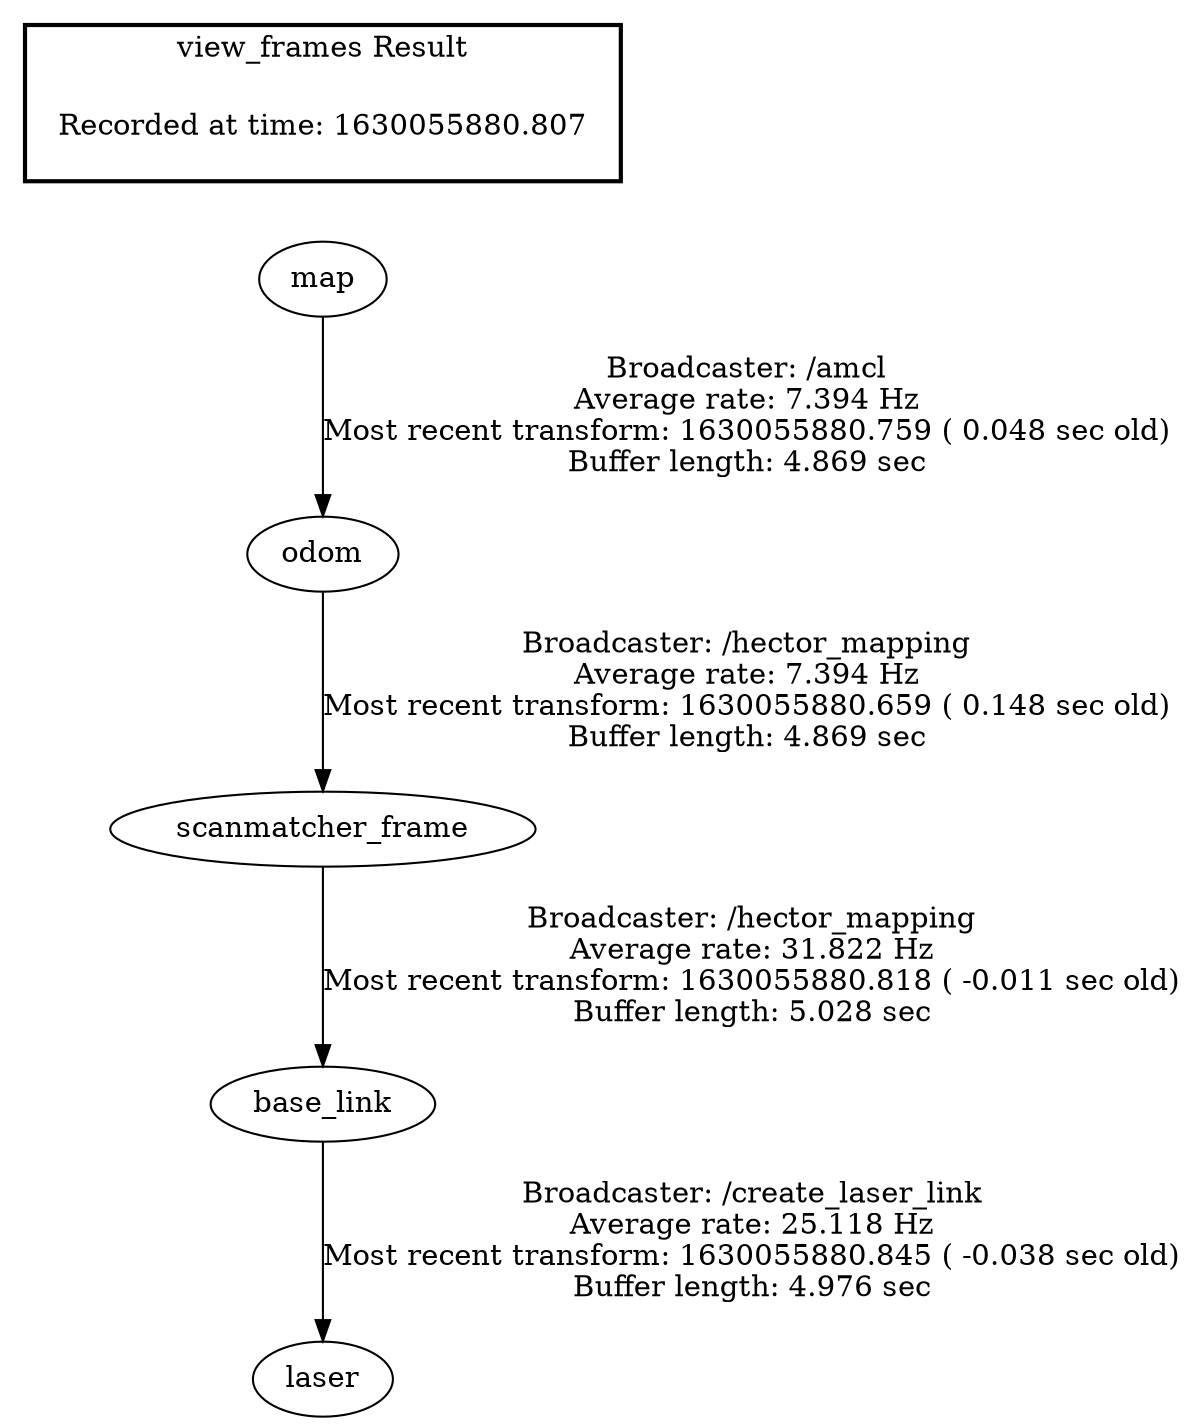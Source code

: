 digraph G {
"base_link" -> "laser"[label="Broadcaster: /create_laser_link\nAverage rate: 25.118 Hz\nMost recent transform: 1630055880.845 ( -0.038 sec old)\nBuffer length: 4.976 sec\n"];
"scanmatcher_frame" -> "base_link"[label="Broadcaster: /hector_mapping\nAverage rate: 31.822 Hz\nMost recent transform: 1630055880.818 ( -0.011 sec old)\nBuffer length: 5.028 sec\n"];
"odom" -> "scanmatcher_frame"[label="Broadcaster: /hector_mapping\nAverage rate: 7.394 Hz\nMost recent transform: 1630055880.659 ( 0.148 sec old)\nBuffer length: 4.869 sec\n"];
"map" -> "odom"[label="Broadcaster: /amcl\nAverage rate: 7.394 Hz\nMost recent transform: 1630055880.759 ( 0.048 sec old)\nBuffer length: 4.869 sec\n"];
edge [style=invis];
 subgraph cluster_legend { style=bold; color=black; label ="view_frames Result";
"Recorded at time: 1630055880.807"[ shape=plaintext ] ;
 }->"map";
}